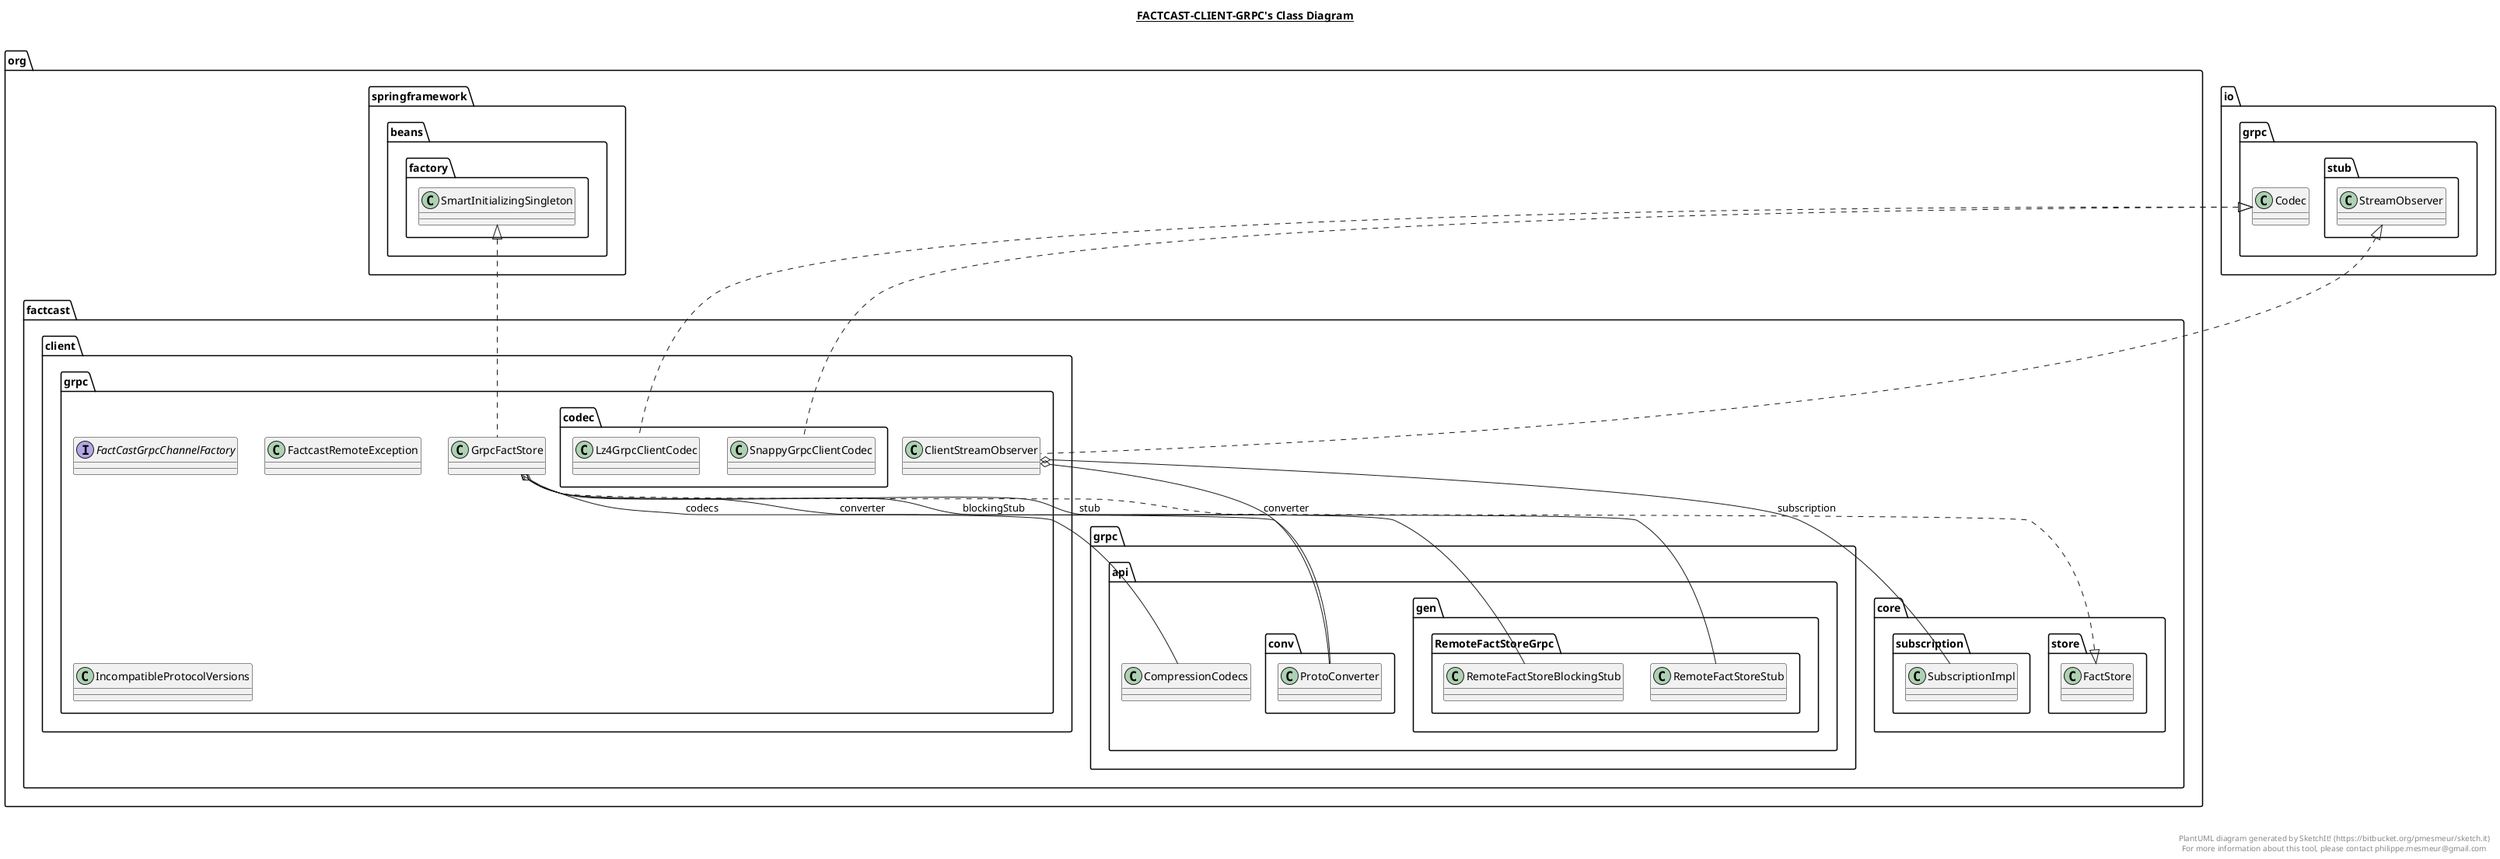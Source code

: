 @startuml

title __FACTCAST-CLIENT-GRPC's Class Diagram__\n

  namespace org.factcast.client.grpc {
    class org.factcast.client.grpc.ClientStreamObserver {
    }
  }
  

  namespace org.factcast.client.grpc {
    interface org.factcast.client.grpc.FactCastGrpcChannelFactory {
    }
  }
  

  namespace org.factcast.client.grpc {
    class org.factcast.client.grpc.FactcastRemoteException {
    }
  }
  

  namespace org.factcast.client.grpc {
    class org.factcast.client.grpc.GrpcFactStore {
    }
  }
  

  namespace org.factcast.client.grpc {
    class org.factcast.client.grpc.IncompatibleProtocolVersions {
    }
  }
  

  namespace org.factcast.client.grpc {
    namespace codec {
      class org.factcast.client.grpc.codec.Lz4GrpcClientCodec {
      }
    }
  }
  

  namespace org.factcast.client.grpc {
    namespace codec {
      class org.factcast.client.grpc.codec.SnappyGrpcClientCodec {
      }
    }
  }
  

  org.factcast.client.grpc.ClientStreamObserver .up.|> io.grpc.stub.StreamObserver
  org.factcast.client.grpc.ClientStreamObserver o-- org.factcast.grpc.api.conv.ProtoConverter : converter
  org.factcast.client.grpc.ClientStreamObserver o-- org.factcast.core.subscription.SubscriptionImpl : subscription
  org.factcast.client.grpc.GrpcFactStore .up.|> org.factcast.core.store.FactStore
  org.factcast.client.grpc.GrpcFactStore .up.|> org.springframework.beans.factory.SmartInitializingSingleton
  org.factcast.client.grpc.GrpcFactStore o-- org.factcast.grpc.api.gen.RemoteFactStoreGrpc.RemoteFactStoreBlockingStub : blockingStub
  org.factcast.client.grpc.GrpcFactStore o-- org.factcast.grpc.api.CompressionCodecs : codecs
  org.factcast.client.grpc.GrpcFactStore o-- org.factcast.grpc.api.conv.ProtoConverter : converter
  org.factcast.client.grpc.GrpcFactStore o-- org.factcast.grpc.api.gen.RemoteFactStoreGrpc.RemoteFactStoreStub : stub
  org.factcast.client.grpc.codec.Lz4GrpcClientCodec .up.|> io.grpc.Codec
  org.factcast.client.grpc.codec.SnappyGrpcClientCodec .up.|> io.grpc.Codec


right footer


PlantUML diagram generated by SketchIt! (https://bitbucket.org/pmesmeur/sketch.it)
For more information about this tool, please contact philippe.mesmeur@gmail.com
endfooter

@enduml
